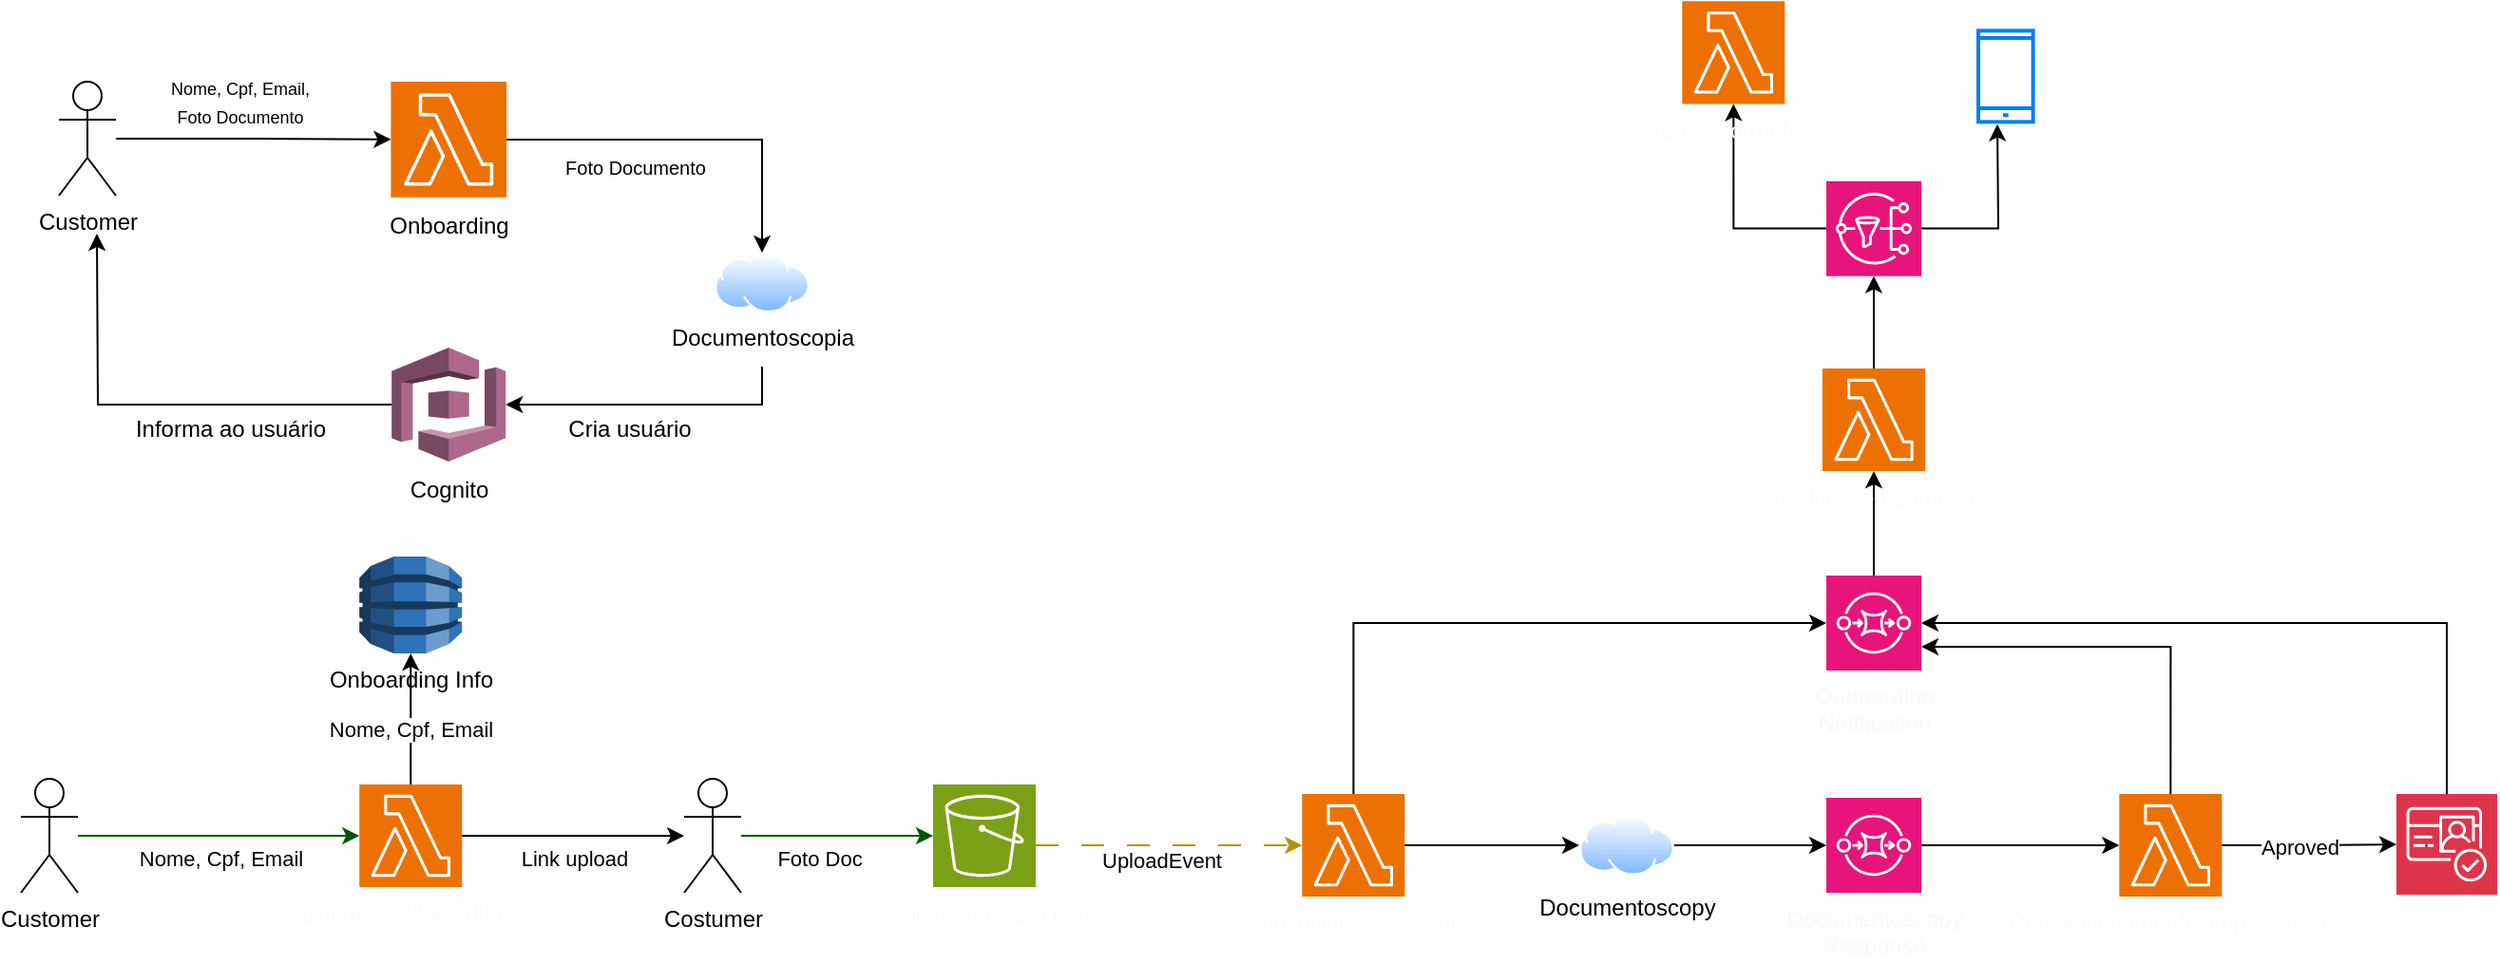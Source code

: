 <mxfile version="25.0.2">
  <diagram name="Página-1" id="6_pSW1k7oxf8ckgzg11X">
    <mxGraphModel dx="1434" dy="836" grid="1" gridSize="10" guides="1" tooltips="1" connect="1" arrows="1" fold="1" page="1" pageScale="1" pageWidth="827" pageHeight="1169" math="0" shadow="0">
      <root>
        <mxCell id="0" />
        <mxCell id="1" parent="0" />
        <mxCell id="sQrY8hl3HeHy2u5ssBxb-6" style="edgeStyle=orthogonalEdgeStyle;rounded=0;orthogonalLoop=1;jettySize=auto;html=1;entryX=0;entryY=0.5;entryDx=0;entryDy=0;entryPerimeter=0;" parent="1" source="sQrY8hl3HeHy2u5ssBxb-1" target="sQrY8hl3HeHy2u5ssBxb-7" edge="1">
          <mxGeometry relative="1" as="geometry">
            <mxPoint x="230" y="200" as="targetPoint" />
          </mxGeometry>
        </mxCell>
        <mxCell id="sQrY8hl3HeHy2u5ssBxb-1" value="Customer" style="shape=umlActor;verticalLabelPosition=bottom;verticalAlign=top;html=1;outlineConnect=0;" parent="1" vertex="1">
          <mxGeometry x="70" y="170" width="30" height="60" as="geometry" />
        </mxCell>
        <mxCell id="sQrY8hl3HeHy2u5ssBxb-4" value="&lt;font style=&quot;font-size: 9px;&quot;&gt;Nome,&amp;nbsp;&lt;/font&gt;&lt;span style=&quot;font-size: 9px; background-color: initial;&quot;&gt;Cpf,&amp;nbsp;&lt;/span&gt;&lt;span style=&quot;font-size: 9px; background-color: initial;&quot;&gt;Email,&lt;/span&gt;&lt;div&gt;&lt;font style=&quot;font-size: 9px;&quot;&gt;Foto Documento&lt;/font&gt;&lt;/div&gt;" style="text;html=1;align=center;verticalAlign=middle;resizable=0;points=[];autosize=1;strokeColor=none;fillColor=none;" parent="1" vertex="1">
          <mxGeometry x="115" y="160" width="100" height="40" as="geometry" />
        </mxCell>
        <mxCell id="sQrY8hl3HeHy2u5ssBxb-11" style="edgeStyle=orthogonalEdgeStyle;rounded=0;orthogonalLoop=1;jettySize=auto;html=1;entryX=0.5;entryY=0;entryDx=0;entryDy=0;" parent="1" source="sQrY8hl3HeHy2u5ssBxb-7" target="sQrY8hl3HeHy2u5ssBxb-9" edge="1">
          <mxGeometry relative="1" as="geometry" />
        </mxCell>
        <mxCell id="sQrY8hl3HeHy2u5ssBxb-12" value="&lt;font style=&quot;font-size: 10px;&quot;&gt;Foto Documento&lt;/font&gt;" style="text;html=1;align=center;verticalAlign=middle;resizable=0;points=[];autosize=1;strokeColor=none;fillColor=none;" parent="1" vertex="1">
          <mxGeometry x="323" y="200" width="100" height="30" as="geometry" />
        </mxCell>
        <mxCell id="sQrY8hl3HeHy2u5ssBxb-13" value="" style="group" parent="1" vertex="1" connectable="0">
          <mxGeometry x="380" y="260" width="120" height="60" as="geometry" />
        </mxCell>
        <mxCell id="sQrY8hl3HeHy2u5ssBxb-9" value="" style="image;aspect=fixed;perimeter=ellipsePerimeter;html=1;align=center;shadow=0;dashed=0;spacingTop=3;image=img/lib/active_directory/internet_cloud.svg;" parent="sQrY8hl3HeHy2u5ssBxb-13" vertex="1">
          <mxGeometry x="35" width="50" height="31.5" as="geometry" />
        </mxCell>
        <mxCell id="sQrY8hl3HeHy2u5ssBxb-10" value="Documentoscopia" style="text;html=1;align=center;verticalAlign=middle;resizable=0;points=[];autosize=1;strokeColor=none;fillColor=none;" parent="sQrY8hl3HeHy2u5ssBxb-13" vertex="1">
          <mxGeometry y="30" width="120" height="30" as="geometry" />
        </mxCell>
        <mxCell id="sQrY8hl3HeHy2u5ssBxb-14" value="" style="group" parent="1" vertex="1" connectable="0">
          <mxGeometry x="240" y="170" width="70.22" height="89" as="geometry" />
        </mxCell>
        <mxCell id="sQrY8hl3HeHy2u5ssBxb-7" value="" style="sketch=0;points=[[0,0,0],[0.25,0,0],[0.5,0,0],[0.75,0,0],[1,0,0],[0,1,0],[0.25,1,0],[0.5,1,0],[0.75,1,0],[1,1,0],[0,0.25,0],[0,0.5,0],[0,0.75,0],[1,0.25,0],[1,0.5,0],[1,0.75,0]];outlineConnect=0;fontColor=#232F3E;fillColor=#ED7100;strokeColor=#ffffff;dashed=0;verticalLabelPosition=bottom;verticalAlign=top;align=center;html=1;fontSize=12;fontStyle=0;aspect=fixed;shape=mxgraph.aws4.resourceIcon;resIcon=mxgraph.aws4.lambda;" parent="sQrY8hl3HeHy2u5ssBxb-14" vertex="1">
          <mxGeometry x="4.681" width="60.857" height="60.857" as="geometry" />
        </mxCell>
        <mxCell id="sQrY8hl3HeHy2u5ssBxb-8" value="Onboarding" style="text;html=1;align=center;verticalAlign=middle;resizable=0;points=[];autosize=1;strokeColor=none;fillColor=none;" parent="1" vertex="1">
          <mxGeometry x="230.11" y="230.858" width="90" height="30" as="geometry" />
        </mxCell>
        <mxCell id="sQrY8hl3HeHy2u5ssBxb-17" value="" style="group" parent="1" vertex="1" connectable="0">
          <mxGeometry x="245.11" y="310" width="60" height="90" as="geometry" />
        </mxCell>
        <mxCell id="sQrY8hl3HeHy2u5ssBxb-22" style="edgeStyle=orthogonalEdgeStyle;rounded=0;orthogonalLoop=1;jettySize=auto;html=1;exitX=0;exitY=0.5;exitDx=0;exitDy=0;exitPerimeter=0;" parent="sQrY8hl3HeHy2u5ssBxb-17" source="sQrY8hl3HeHy2u5ssBxb-15" edge="1">
          <mxGeometry relative="1" as="geometry">
            <mxPoint x="-155.11" y="-60" as="targetPoint" />
          </mxGeometry>
        </mxCell>
        <mxCell id="sQrY8hl3HeHy2u5ssBxb-15" value="" style="outlineConnect=0;dashed=0;verticalLabelPosition=bottom;verticalAlign=top;align=center;html=1;shape=mxgraph.aws3.cognito;fillColor=#AD688B;gradientColor=none;" parent="sQrY8hl3HeHy2u5ssBxb-17" vertex="1">
          <mxGeometry width="60" height="60" as="geometry" />
        </mxCell>
        <mxCell id="sQrY8hl3HeHy2u5ssBxb-16" value="Cognito" style="text;html=1;align=center;verticalAlign=middle;resizable=0;points=[];autosize=1;strokeColor=none;fillColor=none;" parent="sQrY8hl3HeHy2u5ssBxb-17" vertex="1">
          <mxGeometry y="60" width="60" height="30" as="geometry" />
        </mxCell>
        <mxCell id="sQrY8hl3HeHy2u5ssBxb-20" style="edgeStyle=orthogonalEdgeStyle;rounded=0;orthogonalLoop=1;jettySize=auto;html=1;" parent="1" source="sQrY8hl3HeHy2u5ssBxb-10" target="sQrY8hl3HeHy2u5ssBxb-15" edge="1">
          <mxGeometry relative="1" as="geometry">
            <Array as="points">
              <mxPoint x="440" y="340" />
            </Array>
          </mxGeometry>
        </mxCell>
        <mxCell id="sQrY8hl3HeHy2u5ssBxb-21" value="Cria usuário" style="text;html=1;align=center;verticalAlign=middle;resizable=0;points=[];autosize=1;strokeColor=none;fillColor=none;" parent="1" vertex="1">
          <mxGeometry x="325" y="338" width="90" height="30" as="geometry" />
        </mxCell>
        <mxCell id="sQrY8hl3HeHy2u5ssBxb-23" value="Informa ao usuário" style="text;html=1;align=center;verticalAlign=middle;resizable=0;points=[];autosize=1;strokeColor=none;fillColor=none;" parent="1" vertex="1">
          <mxGeometry x="100" y="338" width="120" height="30" as="geometry" />
        </mxCell>
        <mxCell id="sQrY8hl3HeHy2u5ssBxb-24" value="Customer" style="shape=umlActor;verticalLabelPosition=bottom;verticalAlign=top;html=1;outlineConnect=0;" parent="1" vertex="1">
          <mxGeometry x="50" y="537" width="30" height="60" as="geometry" />
        </mxCell>
        <mxCell id="sQrY8hl3HeHy2u5ssBxb-25" value="" style="group;fontColor=default;" parent="1" vertex="1" connectable="0">
          <mxGeometry x="223.95" y="540" width="62.33" height="79" as="geometry" />
        </mxCell>
        <mxCell id="sQrY8hl3HeHy2u5ssBxb-26" value="&lt;font color=&quot;#fffbfb&quot;&gt;DocumentUploadLink&lt;/font&gt;" style="sketch=0;points=[[0,0,0],[0.25,0,0],[0.5,0,0],[0.75,0,0],[1,0,0],[0,1,0],[0.25,1,0],[0.5,1,0],[0.75,1,0],[1,1,0],[0,0.25,0],[0,0.5,0],[0,0.75,0],[1,0.25,0],[1,0.5,0],[1,0.75,0]];outlineConnect=0;fontColor=#232F3E;fillColor=#ED7100;strokeColor=#ffffff;dashed=0;verticalLabelPosition=bottom;verticalAlign=top;align=center;html=1;fontSize=12;fontStyle=0;aspect=fixed;shape=mxgraph.aws4.resourceIcon;resIcon=mxgraph.aws4.lambda;" parent="sQrY8hl3HeHy2u5ssBxb-25" vertex="1">
          <mxGeometry x="4.155" width="54.019" height="54.019" as="geometry" />
        </mxCell>
        <mxCell id="sQrY8hl3HeHy2u5ssBxb-27" style="edgeStyle=orthogonalEdgeStyle;rounded=0;orthogonalLoop=1;jettySize=auto;html=1;entryX=0;entryY=0.5;entryDx=0;entryDy=0;entryPerimeter=0;fillColor=#008a00;strokeColor=#005700;" parent="1" source="sQrY8hl3HeHy2u5ssBxb-24" target="sQrY8hl3HeHy2u5ssBxb-26" edge="1">
          <mxGeometry relative="1" as="geometry" />
        </mxCell>
        <mxCell id="sQrY8hl3HeHy2u5ssBxb-28" value="Nome, Cpf, Email" style="edgeLabel;html=1;align=center;verticalAlign=middle;resizable=0;points=[];" parent="sQrY8hl3HeHy2u5ssBxb-27" vertex="1" connectable="0">
          <mxGeometry x="0.003" y="-1" relative="1" as="geometry">
            <mxPoint y="11" as="offset" />
          </mxGeometry>
        </mxCell>
        <mxCell id="sQrY8hl3HeHy2u5ssBxb-29" value="Onboarding Info" style="outlineConnect=0;dashed=0;verticalLabelPosition=bottom;verticalAlign=top;align=center;html=1;shape=mxgraph.aws3.dynamo_db;fillColor=#2E73B8;gradientColor=none;" parent="1" vertex="1">
          <mxGeometry x="228.11" y="420" width="54" height="51" as="geometry" />
        </mxCell>
        <mxCell id="sQrY8hl3HeHy2u5ssBxb-30" value="" style="edgeStyle=orthogonalEdgeStyle;rounded=0;orthogonalLoop=1;jettySize=auto;html=1;" parent="1" source="sQrY8hl3HeHy2u5ssBxb-26" target="sQrY8hl3HeHy2u5ssBxb-29" edge="1">
          <mxGeometry relative="1" as="geometry" />
        </mxCell>
        <mxCell id="sQrY8hl3HeHy2u5ssBxb-31" value="Nome, Cpf, Email" style="edgeLabel;html=1;align=center;verticalAlign=middle;resizable=0;points=[];" parent="sQrY8hl3HeHy2u5ssBxb-30" vertex="1" connectable="0">
          <mxGeometry x="-0.149" relative="1" as="geometry">
            <mxPoint as="offset" />
          </mxGeometry>
        </mxCell>
        <mxCell id="sQrY8hl3HeHy2u5ssBxb-36" value="" style="edgeStyle=orthogonalEdgeStyle;rounded=0;orthogonalLoop=1;jettySize=auto;html=1;fillColor=#008a00;strokeColor=#005700;" parent="1" source="sQrY8hl3HeHy2u5ssBxb-32" target="sQrY8hl3HeHy2u5ssBxb-35" edge="1">
          <mxGeometry relative="1" as="geometry" />
        </mxCell>
        <mxCell id="sQrY8hl3HeHy2u5ssBxb-37" value="Foto Doc" style="edgeLabel;html=1;align=center;verticalAlign=middle;resizable=0;points=[];" parent="sQrY8hl3HeHy2u5ssBxb-36" vertex="1" connectable="0">
          <mxGeometry x="-0.189" y="2" relative="1" as="geometry">
            <mxPoint y="14" as="offset" />
          </mxGeometry>
        </mxCell>
        <mxCell id="sQrY8hl3HeHy2u5ssBxb-32" value="Costumer" style="shape=umlActor;verticalLabelPosition=bottom;verticalAlign=top;html=1;outlineConnect=0;" parent="1" vertex="1">
          <mxGeometry x="399" y="537.01" width="30" height="60" as="geometry" />
        </mxCell>
        <mxCell id="sQrY8hl3HeHy2u5ssBxb-33" style="edgeStyle=orthogonalEdgeStyle;rounded=0;orthogonalLoop=1;jettySize=auto;html=1;" parent="1" source="sQrY8hl3HeHy2u5ssBxb-26" target="sQrY8hl3HeHy2u5ssBxb-32" edge="1">
          <mxGeometry relative="1" as="geometry" />
        </mxCell>
        <mxCell id="sQrY8hl3HeHy2u5ssBxb-34" value="Link upload" style="edgeLabel;html=1;align=center;verticalAlign=middle;resizable=0;points=[];" parent="sQrY8hl3HeHy2u5ssBxb-33" vertex="1" connectable="0">
          <mxGeometry x="-0.242" relative="1" as="geometry">
            <mxPoint x="14" y="12" as="offset" />
          </mxGeometry>
        </mxCell>
        <mxCell id="sQrY8hl3HeHy2u5ssBxb-35" value="Doc Identity Bucket" style="sketch=0;points=[[0,0,0],[0.25,0,0],[0.5,0,0],[0.75,0,0],[1,0,0],[0,1,0],[0.25,1,0],[0.5,1,0],[0.75,1,0],[1,1,0],[0,0.25,0],[0,0.5,0],[0,0.75,0],[1,0.25,0],[1,0.5,0],[1,0.75,0]];outlineConnect=0;fontColor=#FFFBFB;fillColor=#7AA116;strokeColor=#ffffff;dashed=0;verticalLabelPosition=bottom;verticalAlign=top;align=center;html=1;fontSize=12;fontStyle=0;aspect=fixed;shape=mxgraph.aws4.resourceIcon;resIcon=mxgraph.aws4.s3;" parent="1" vertex="1">
          <mxGeometry x="530" y="540" width="54" height="54" as="geometry" />
        </mxCell>
        <mxCell id="sQrY8hl3HeHy2u5ssBxb-38" value="" style="group;fontColor=default;" parent="1" vertex="1" connectable="0">
          <mxGeometry x="720" y="545" width="62.33" height="79" as="geometry" />
        </mxCell>
        <mxCell id="sQrY8hl3HeHy2u5ssBxb-39" value="&lt;font color=&quot;#fffbfb&quot;&gt;SendToDoumentoscopy&lt;/font&gt;" style="sketch=0;points=[[0,0,0],[0.25,0,0],[0.5,0,0],[0.75,0,0],[1,0,0],[0,1,0],[0.25,1,0],[0.5,1,0],[0.75,1,0],[1,1,0],[0,0.25,0],[0,0.5,0],[0,0.75,0],[1,0.25,0],[1,0.5,0],[1,0.75,0]];outlineConnect=0;fontColor=#232F3E;fillColor=#ED7100;strokeColor=#ffffff;dashed=0;verticalLabelPosition=bottom;verticalAlign=top;align=center;html=1;fontSize=12;fontStyle=0;aspect=fixed;shape=mxgraph.aws4.resourceIcon;resIcon=mxgraph.aws4.lambda;" parent="sQrY8hl3HeHy2u5ssBxb-38" vertex="1">
          <mxGeometry x="4.155" width="54.019" height="54.019" as="geometry" />
        </mxCell>
        <mxCell id="sQrY8hl3HeHy2u5ssBxb-40" style="edgeStyle=orthogonalEdgeStyle;rounded=0;orthogonalLoop=1;jettySize=auto;html=1;dashed=1;dashPattern=12 12;fillColor=#e3c800;strokeColor=#B09500;entryX=0;entryY=0.5;entryDx=0;entryDy=0;entryPerimeter=0;" parent="1" source="sQrY8hl3HeHy2u5ssBxb-35" target="sQrY8hl3HeHy2u5ssBxb-39" edge="1">
          <mxGeometry relative="1" as="geometry">
            <mxPoint x="660" y="572" as="targetPoint" />
            <Array as="points">
              <mxPoint x="660" y="572" />
              <mxPoint x="660" y="572" />
            </Array>
          </mxGeometry>
        </mxCell>
        <mxCell id="sQrY8hl3HeHy2u5ssBxb-41" value="UploadEvent" style="edgeLabel;html=1;align=center;verticalAlign=middle;resizable=0;points=[];" parent="sQrY8hl3HeHy2u5ssBxb-40" vertex="1" connectable="0">
          <mxGeometry x="-0.193" y="1" relative="1" as="geometry">
            <mxPoint x="9" y="9" as="offset" />
          </mxGeometry>
        </mxCell>
        <mxCell id="sQrY8hl3HeHy2u5ssBxb-56" value="" style="edgeStyle=orthogonalEdgeStyle;rounded=0;orthogonalLoop=1;jettySize=auto;html=1;" parent="1" source="sQrY8hl3HeHy2u5ssBxb-46" target="sQrY8hl3HeHy2u5ssBxb-55" edge="1">
          <mxGeometry relative="1" as="geometry" />
        </mxCell>
        <mxCell id="sQrY8hl3HeHy2u5ssBxb-46" value="Documentoscopy&lt;br&gt;Response" style="sketch=0;points=[[0,0,0],[0.25,0,0],[0.5,0,0],[0.75,0,0],[1,0,0],[0,1,0],[0.25,1,0],[0.5,1,0],[0.75,1,0],[1,1,0],[0,0.25,0],[0,0.5,0],[0,0.75,0],[1,0.25,0],[1,0.5,0],[1,0.75,0]];outlineConnect=0;fontColor=#FFF7F7;fillColor=#E7157B;strokeColor=#ffffff;dashed=0;verticalLabelPosition=bottom;verticalAlign=top;align=center;html=1;fontSize=12;fontStyle=0;aspect=fixed;shape=mxgraph.aws4.resourceIcon;resIcon=mxgraph.aws4.sqs;" parent="1" vertex="1">
          <mxGeometry x="1000" y="547.01" width="50" height="50" as="geometry" />
        </mxCell>
        <mxCell id="sQrY8hl3HeHy2u5ssBxb-51" value="Documentoscopy" style="image;aspect=fixed;perimeter=ellipsePerimeter;html=1;align=center;shadow=0;dashed=0;spacingTop=3;image=img/lib/active_directory/internet_cloud.svg;" parent="1" vertex="1">
          <mxGeometry x="870" y="556.26" width="50" height="31.5" as="geometry" />
        </mxCell>
        <mxCell id="sQrY8hl3HeHy2u5ssBxb-52" style="edgeStyle=orthogonalEdgeStyle;rounded=0;orthogonalLoop=1;jettySize=auto;html=1;entryX=0;entryY=0.5;entryDx=0;entryDy=0;" parent="1" source="sQrY8hl3HeHy2u5ssBxb-39" target="sQrY8hl3HeHy2u5ssBxb-51" edge="1">
          <mxGeometry relative="1" as="geometry" />
        </mxCell>
        <mxCell id="sQrY8hl3HeHy2u5ssBxb-53" style="edgeStyle=orthogonalEdgeStyle;rounded=0;orthogonalLoop=1;jettySize=auto;html=1;entryX=0;entryY=0.5;entryDx=0;entryDy=0;entryPerimeter=0;" parent="1" source="sQrY8hl3HeHy2u5ssBxb-51" target="sQrY8hl3HeHy2u5ssBxb-46" edge="1">
          <mxGeometry relative="1" as="geometry" />
        </mxCell>
        <mxCell id="sQrY8hl3HeHy2u5ssBxb-54" value="" style="group;fontColor=default;" parent="1" vertex="1" connectable="0">
          <mxGeometry x="1150" y="545" width="62.33" height="79" as="geometry" />
        </mxCell>
        <mxCell id="sQrY8hl3HeHy2u5ssBxb-55" value="&lt;font color=&quot;#fffbfb&quot;&gt;HandleDocumentoscopyService&lt;/font&gt;" style="sketch=0;points=[[0,0,0],[0.25,0,0],[0.5,0,0],[0.75,0,0],[1,0,0],[0,1,0],[0.25,1,0],[0.5,1,0],[0.75,1,0],[1,1,0],[0,0.25,0],[0,0.5,0],[0,0.75,0],[1,0.25,0],[1,0.5,0],[1,0.75,0]];outlineConnect=0;fontColor=#232F3E;fillColor=#ED7100;strokeColor=#ffffff;dashed=0;verticalLabelPosition=bottom;verticalAlign=top;align=center;html=1;fontSize=12;fontStyle=0;aspect=fixed;shape=mxgraph.aws4.resourceIcon;resIcon=mxgraph.aws4.lambda;" parent="sQrY8hl3HeHy2u5ssBxb-54" vertex="1">
          <mxGeometry x="4.155" width="54.019" height="54.019" as="geometry" />
        </mxCell>
        <mxCell id="m6N0jmKlXtv-_WL4subR-12" style="edgeStyle=orthogonalEdgeStyle;rounded=0;orthogonalLoop=1;jettySize=auto;html=1;" parent="1" source="sQrY8hl3HeHy2u5ssBxb-57" edge="1">
          <mxGeometry relative="1" as="geometry">
            <mxPoint x="1090" y="192.32" as="targetPoint" />
          </mxGeometry>
        </mxCell>
        <mxCell id="sQrY8hl3HeHy2u5ssBxb-57" value="&lt;font color=&quot;#ffffff&quot;&gt;Notify Customer&lt;/font&gt;" style="sketch=0;points=[[0,0,0],[0.25,0,0],[0.5,0,0],[0.75,0,0],[1,0,0],[0,1,0],[0.25,1,0],[0.5,1,0],[0.75,1,0],[1,1,0],[0,0.25,0],[0,0.5,0],[0,0.75,0],[1,0.25,0],[1,0.5,0],[1,0.75,0]];outlineConnect=0;fontColor=#232F3E;fillColor=#E7157B;strokeColor=#ffffff;dashed=0;verticalLabelPosition=bottom;verticalAlign=top;align=center;html=1;fontSize=12;fontStyle=0;aspect=fixed;shape=mxgraph.aws4.resourceIcon;resIcon=mxgraph.aws4.sns;" parent="1" vertex="1">
          <mxGeometry x="1000" y="222.32" width="50" height="50" as="geometry" />
        </mxCell>
        <mxCell id="sQrY8hl3HeHy2u5ssBxb-61" value="" style="sketch=0;points=[[0,0,0],[0.25,0,0],[0.5,0,0],[0.75,0,0],[1,0,0],[0,1,0],[0.25,1,0],[0.5,1,0],[0.75,1,0],[1,1,0],[0,0.25,0],[0,0.5,0],[0,0.75,0],[1,0.25,0],[1,0.5,0],[1,0.75,0]];outlineConnect=0;fontColor=#232F3E;fillColor=#DD344C;strokeColor=#ffffff;dashed=0;verticalLabelPosition=bottom;verticalAlign=top;align=center;html=1;fontSize=12;fontStyle=0;aspect=fixed;shape=mxgraph.aws4.resourceIcon;resIcon=mxgraph.aws4.cognito;" parent="1" vertex="1">
          <mxGeometry x="1300" y="545" width="53" height="53" as="geometry" />
        </mxCell>
        <mxCell id="sQrY8hl3HeHy2u5ssBxb-62" value="" style="edgeStyle=orthogonalEdgeStyle;rounded=0;orthogonalLoop=1;jettySize=auto;html=1;" parent="1" source="sQrY8hl3HeHy2u5ssBxb-55" target="sQrY8hl3HeHy2u5ssBxb-61" edge="1">
          <mxGeometry relative="1" as="geometry" />
        </mxCell>
        <mxCell id="sQrY8hl3HeHy2u5ssBxb-63" value="Aproved" style="edgeLabel;html=1;align=center;verticalAlign=middle;resizable=0;points=[];" parent="sQrY8hl3HeHy2u5ssBxb-62" vertex="1" connectable="0">
          <mxGeometry x="-0.128" y="-1" relative="1" as="geometry">
            <mxPoint as="offset" />
          </mxGeometry>
        </mxCell>
        <mxCell id="OTlfgxy5lV5_lmcrIQh8-4" value="" style="edgeStyle=orthogonalEdgeStyle;rounded=0;orthogonalLoop=1;jettySize=auto;html=1;" edge="1" parent="1" source="m6N0jmKlXtv-_WL4subR-1" target="OTlfgxy5lV5_lmcrIQh8-2">
          <mxGeometry relative="1" as="geometry" />
        </mxCell>
        <mxCell id="m6N0jmKlXtv-_WL4subR-1" value="Onboarding&lt;br&gt;Notification" style="sketch=0;points=[[0,0,0],[0.25,0,0],[0.5,0,0],[0.75,0,0],[1,0,0],[0,1,0],[0.25,1,0],[0.5,1,0],[0.75,1,0],[1,1,0],[0,0.25,0],[0,0.5,0],[0,0.75,0],[1,0.25,0],[1,0.5,0],[1,0.75,0]];outlineConnect=0;fontColor=#FFF7F7;fillColor=#E7157B;strokeColor=#ffffff;dashed=0;verticalLabelPosition=bottom;verticalAlign=top;align=center;html=1;fontSize=12;fontStyle=0;aspect=fixed;shape=mxgraph.aws4.resourceIcon;resIcon=mxgraph.aws4.sqs;" parent="1" vertex="1">
          <mxGeometry x="1000" y="430" width="50" height="50" as="geometry" />
        </mxCell>
        <mxCell id="m6N0jmKlXtv-_WL4subR-2" style="edgeStyle=orthogonalEdgeStyle;rounded=0;orthogonalLoop=1;jettySize=auto;html=1;entryX=0;entryY=0.5;entryDx=0;entryDy=0;entryPerimeter=0;" parent="1" source="sQrY8hl3HeHy2u5ssBxb-39" target="m6N0jmKlXtv-_WL4subR-1" edge="1">
          <mxGeometry relative="1" as="geometry">
            <Array as="points">
              <mxPoint x="751" y="455" />
            </Array>
          </mxGeometry>
        </mxCell>
        <mxCell id="m6N0jmKlXtv-_WL4subR-5" style="edgeStyle=orthogonalEdgeStyle;rounded=0;orthogonalLoop=1;jettySize=auto;html=1;" parent="1" source="sQrY8hl3HeHy2u5ssBxb-61" target="m6N0jmKlXtv-_WL4subR-1" edge="1">
          <mxGeometry relative="1" as="geometry">
            <mxPoint x="1120" y="400" as="targetPoint" />
            <Array as="points">
              <mxPoint x="1327" y="455" />
            </Array>
          </mxGeometry>
        </mxCell>
        <mxCell id="m6N0jmKlXtv-_WL4subR-6" style="edgeStyle=orthogonalEdgeStyle;rounded=0;orthogonalLoop=1;jettySize=auto;html=1;exitX=0.5;exitY=0;exitDx=0;exitDy=0;exitPerimeter=0;entryX=1;entryY=0.75;entryDx=0;entryDy=0;entryPerimeter=0;" parent="1" source="sQrY8hl3HeHy2u5ssBxb-55" target="m6N0jmKlXtv-_WL4subR-1" edge="1">
          <mxGeometry relative="1" as="geometry" />
        </mxCell>
        <mxCell id="m6N0jmKlXtv-_WL4subR-10" value="" style="html=1;verticalLabelPosition=bottom;align=center;labelBackgroundColor=#ffffff;verticalAlign=top;strokeWidth=2;strokeColor=#0080F0;shadow=0;dashed=0;shape=mxgraph.ios7.icons.smartphone;" parent="1" vertex="1">
          <mxGeometry x="1080" y="143.18" width="28.8" height="48" as="geometry" />
        </mxCell>
        <mxCell id="m6N0jmKlXtv-_WL4subR-11" style="edgeStyle=orthogonalEdgeStyle;rounded=0;orthogonalLoop=1;jettySize=auto;html=1;entryX=0.5;entryY=1;entryDx=0;entryDy=0;entryPerimeter=0;" parent="1" source="sQrY8hl3HeHy2u5ssBxb-57" target="m6N0jmKlXtv-_WL4subR-14" edge="1">
          <mxGeometry relative="1" as="geometry">
            <mxPoint x="945" y="189.82" as="targetPoint" />
          </mxGeometry>
        </mxCell>
        <mxCell id="m6N0jmKlXtv-_WL4subR-13" value="" style="group;fontColor=default;" parent="1" vertex="1" connectable="0">
          <mxGeometry x="920" y="127.68" width="62.33" height="79" as="geometry" />
        </mxCell>
        <mxCell id="m6N0jmKlXtv-_WL4subR-14" value="&lt;font color=&quot;#fffbfb&quot;&gt;EmailFormater&lt;/font&gt;" style="sketch=0;points=[[0,0,0],[0.25,0,0],[0.5,0,0],[0.75,0,0],[1,0,0],[0,1,0],[0.25,1,0],[0.5,1,0],[0.75,1,0],[1,1,0],[0,0.25,0],[0,0.5,0],[0,0.75,0],[1,0.25,0],[1,0.5,0],[1,0.75,0]];outlineConnect=0;fontColor=#232F3E;fillColor=#ED7100;strokeColor=#ffffff;dashed=0;verticalLabelPosition=bottom;verticalAlign=top;align=center;html=1;fontSize=12;fontStyle=0;aspect=fixed;shape=mxgraph.aws4.resourceIcon;resIcon=mxgraph.aws4.lambda;" parent="m6N0jmKlXtv-_WL4subR-13" vertex="1">
          <mxGeometry x="4.155" width="54.019" height="54.019" as="geometry" />
        </mxCell>
        <mxCell id="OTlfgxy5lV5_lmcrIQh8-1" value="" style="group;fontColor=default;" vertex="1" connectable="0" parent="1">
          <mxGeometry x="993.83" y="321" width="62.33" height="79" as="geometry" />
        </mxCell>
        <mxCell id="OTlfgxy5lV5_lmcrIQh8-2" value="&lt;font color=&quot;#fffbfb&quot;&gt;Notification Lambda&lt;/font&gt;" style="sketch=0;points=[[0,0,0],[0.25,0,0],[0.5,0,0],[0.75,0,0],[1,0,0],[0,1,0],[0.25,1,0],[0.5,1,0],[0.75,1,0],[1,1,0],[0,0.25,0],[0,0.5,0],[0,0.75,0],[1,0.25,0],[1,0.5,0],[1,0.75,0]];outlineConnect=0;fontColor=#232F3E;fillColor=#ED7100;strokeColor=#ffffff;dashed=0;verticalLabelPosition=bottom;verticalAlign=top;align=center;html=1;fontSize=12;fontStyle=0;aspect=fixed;shape=mxgraph.aws4.resourceIcon;resIcon=mxgraph.aws4.lambda;" vertex="1" parent="OTlfgxy5lV5_lmcrIQh8-1">
          <mxGeometry x="4.155" width="54.019" height="54.019" as="geometry" />
        </mxCell>
        <mxCell id="OTlfgxy5lV5_lmcrIQh8-3" value="" style="edgeStyle=orthogonalEdgeStyle;rounded=0;orthogonalLoop=1;jettySize=auto;html=1;" edge="1" parent="1" source="OTlfgxy5lV5_lmcrIQh8-2" target="sQrY8hl3HeHy2u5ssBxb-57">
          <mxGeometry relative="1" as="geometry" />
        </mxCell>
      </root>
    </mxGraphModel>
  </diagram>
</mxfile>
